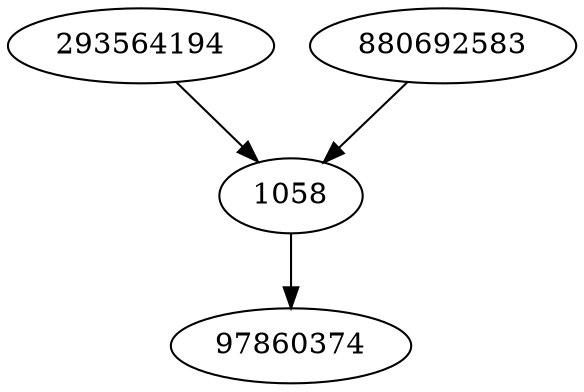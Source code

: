 strict digraph  {
293564194;
1058;
97860374;
880692583;
293564194 -> 1058;
1058 -> 97860374;
880692583 -> 1058;
}
